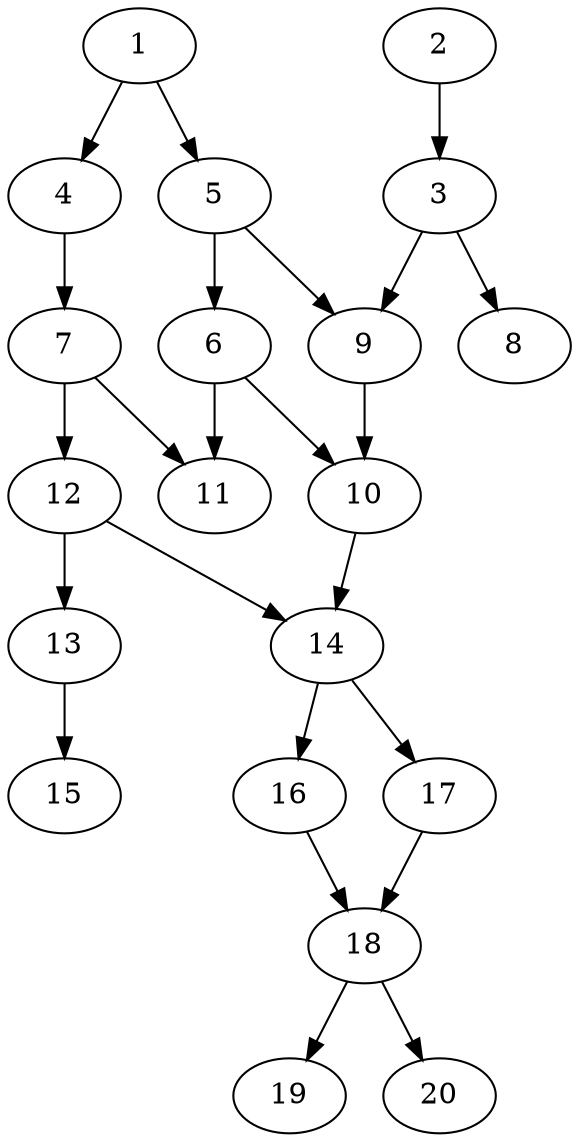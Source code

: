 // DAG automatically generated by daggen at Sat Jul 27 15:35:20 2019
// ./daggen --dot -n 20 --ccr 0.4 --fat 0.4 --regular 0.5 --density 0.5 --mindata 5242880 --maxdata 52428800 
digraph G {
  1 [size="90037760", alpha="0.03", expect_size="36015104"] 
  1 -> 4 [size ="36015104"]
  1 -> 5 [size ="36015104"]
  2 [size="130506240", alpha="0.11", expect_size="52202496"] 
  2 -> 3 [size ="52202496"]
  3 [size="13122560", alpha="0.15", expect_size="5249024"] 
  3 -> 8 [size ="5249024"]
  3 -> 9 [size ="5249024"]
  4 [size="86179840", alpha="0.19", expect_size="34471936"] 
  4 -> 7 [size ="34471936"]
  5 [size="67210240", alpha="0.00", expect_size="26884096"] 
  5 -> 6 [size ="26884096"]
  5 -> 9 [size ="26884096"]
  6 [size="109619200", alpha="0.08", expect_size="43847680"] 
  6 -> 10 [size ="43847680"]
  6 -> 11 [size ="43847680"]
  7 [size="97484800", alpha="0.01", expect_size="38993920"] 
  7 -> 11 [size ="38993920"]
  7 -> 12 [size ="38993920"]
  8 [size="126786560", alpha="0.09", expect_size="50714624"] 
  9 [size="94689280", alpha="0.01", expect_size="37875712"] 
  9 -> 10 [size ="37875712"]
  10 [size="29803520", alpha="0.02", expect_size="11921408"] 
  10 -> 14 [size ="11921408"]
  11 [size="70809600", alpha="0.14", expect_size="28323840"] 
  12 [size="90629120", alpha="0.10", expect_size="36251648"] 
  12 -> 13 [size ="36251648"]
  12 -> 14 [size ="36251648"]
  13 [size="40263680", alpha="0.13", expect_size="16105472"] 
  13 -> 15 [size ="16105472"]
  14 [size="129940480", alpha="0.19", expect_size="51976192"] 
  14 -> 16 [size ="51976192"]
  14 -> 17 [size ="51976192"]
  15 [size="122652160", alpha="0.03", expect_size="49060864"] 
  16 [size="123658240", alpha="0.10", expect_size="49463296"] 
  16 -> 18 [size ="49463296"]
  17 [size="53345280", alpha="0.01", expect_size="21338112"] 
  17 -> 18 [size ="21338112"]
  18 [size="62184960", alpha="0.05", expect_size="24873984"] 
  18 -> 19 [size ="24873984"]
  18 -> 20 [size ="24873984"]
  19 [size="117573120", alpha="0.07", expect_size="47029248"] 
  20 [size="122805760", alpha="0.02", expect_size="49122304"] 
}
